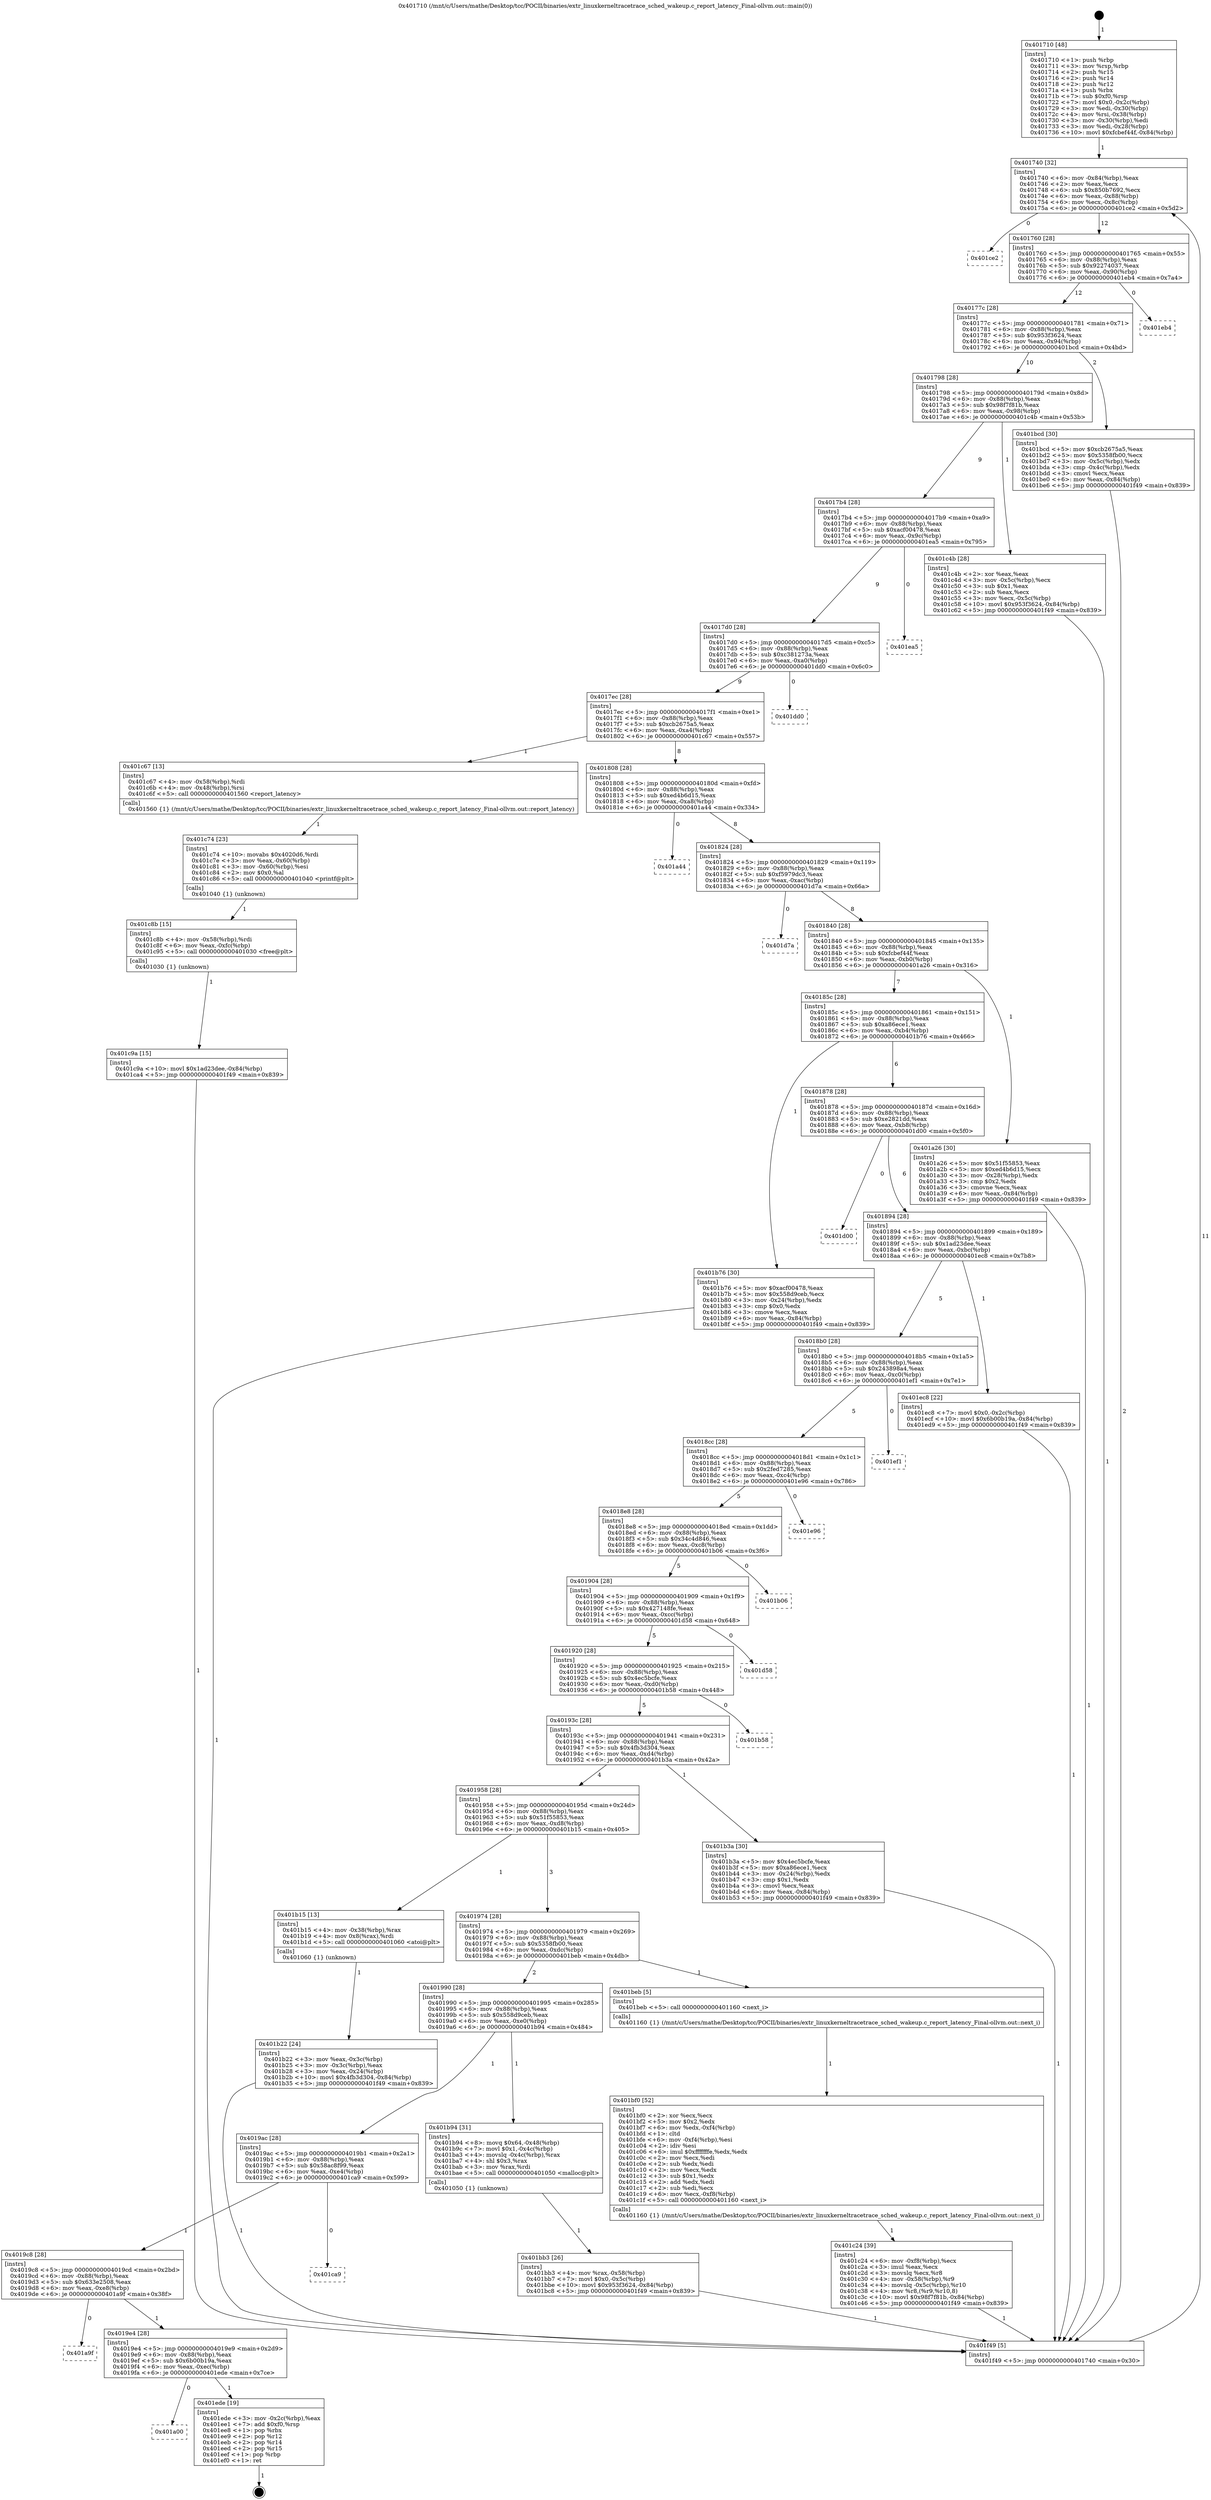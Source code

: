 digraph "0x401710" {
  label = "0x401710 (/mnt/c/Users/mathe/Desktop/tcc/POCII/binaries/extr_linuxkerneltracetrace_sched_wakeup.c_report_latency_Final-ollvm.out::main(0))"
  labelloc = "t"
  node[shape=record]

  Entry [label="",width=0.3,height=0.3,shape=circle,fillcolor=black,style=filled]
  "0x401740" [label="{
     0x401740 [32]\l
     | [instrs]\l
     &nbsp;&nbsp;0x401740 \<+6\>: mov -0x84(%rbp),%eax\l
     &nbsp;&nbsp;0x401746 \<+2\>: mov %eax,%ecx\l
     &nbsp;&nbsp;0x401748 \<+6\>: sub $0x850b7692,%ecx\l
     &nbsp;&nbsp;0x40174e \<+6\>: mov %eax,-0x88(%rbp)\l
     &nbsp;&nbsp;0x401754 \<+6\>: mov %ecx,-0x8c(%rbp)\l
     &nbsp;&nbsp;0x40175a \<+6\>: je 0000000000401ce2 \<main+0x5d2\>\l
  }"]
  "0x401ce2" [label="{
     0x401ce2\l
  }", style=dashed]
  "0x401760" [label="{
     0x401760 [28]\l
     | [instrs]\l
     &nbsp;&nbsp;0x401760 \<+5\>: jmp 0000000000401765 \<main+0x55\>\l
     &nbsp;&nbsp;0x401765 \<+6\>: mov -0x88(%rbp),%eax\l
     &nbsp;&nbsp;0x40176b \<+5\>: sub $0x92274037,%eax\l
     &nbsp;&nbsp;0x401770 \<+6\>: mov %eax,-0x90(%rbp)\l
     &nbsp;&nbsp;0x401776 \<+6\>: je 0000000000401eb4 \<main+0x7a4\>\l
  }"]
  Exit [label="",width=0.3,height=0.3,shape=circle,fillcolor=black,style=filled,peripheries=2]
  "0x401eb4" [label="{
     0x401eb4\l
  }", style=dashed]
  "0x40177c" [label="{
     0x40177c [28]\l
     | [instrs]\l
     &nbsp;&nbsp;0x40177c \<+5\>: jmp 0000000000401781 \<main+0x71\>\l
     &nbsp;&nbsp;0x401781 \<+6\>: mov -0x88(%rbp),%eax\l
     &nbsp;&nbsp;0x401787 \<+5\>: sub $0x953f3624,%eax\l
     &nbsp;&nbsp;0x40178c \<+6\>: mov %eax,-0x94(%rbp)\l
     &nbsp;&nbsp;0x401792 \<+6\>: je 0000000000401bcd \<main+0x4bd\>\l
  }"]
  "0x401a00" [label="{
     0x401a00\l
  }", style=dashed]
  "0x401bcd" [label="{
     0x401bcd [30]\l
     | [instrs]\l
     &nbsp;&nbsp;0x401bcd \<+5\>: mov $0xcb2675a5,%eax\l
     &nbsp;&nbsp;0x401bd2 \<+5\>: mov $0x5358fb00,%ecx\l
     &nbsp;&nbsp;0x401bd7 \<+3\>: mov -0x5c(%rbp),%edx\l
     &nbsp;&nbsp;0x401bda \<+3\>: cmp -0x4c(%rbp),%edx\l
     &nbsp;&nbsp;0x401bdd \<+3\>: cmovl %ecx,%eax\l
     &nbsp;&nbsp;0x401be0 \<+6\>: mov %eax,-0x84(%rbp)\l
     &nbsp;&nbsp;0x401be6 \<+5\>: jmp 0000000000401f49 \<main+0x839\>\l
  }"]
  "0x401798" [label="{
     0x401798 [28]\l
     | [instrs]\l
     &nbsp;&nbsp;0x401798 \<+5\>: jmp 000000000040179d \<main+0x8d\>\l
     &nbsp;&nbsp;0x40179d \<+6\>: mov -0x88(%rbp),%eax\l
     &nbsp;&nbsp;0x4017a3 \<+5\>: sub $0x98f7f81b,%eax\l
     &nbsp;&nbsp;0x4017a8 \<+6\>: mov %eax,-0x98(%rbp)\l
     &nbsp;&nbsp;0x4017ae \<+6\>: je 0000000000401c4b \<main+0x53b\>\l
  }"]
  "0x401ede" [label="{
     0x401ede [19]\l
     | [instrs]\l
     &nbsp;&nbsp;0x401ede \<+3\>: mov -0x2c(%rbp),%eax\l
     &nbsp;&nbsp;0x401ee1 \<+7\>: add $0xf0,%rsp\l
     &nbsp;&nbsp;0x401ee8 \<+1\>: pop %rbx\l
     &nbsp;&nbsp;0x401ee9 \<+2\>: pop %r12\l
     &nbsp;&nbsp;0x401eeb \<+2\>: pop %r14\l
     &nbsp;&nbsp;0x401eed \<+2\>: pop %r15\l
     &nbsp;&nbsp;0x401eef \<+1\>: pop %rbp\l
     &nbsp;&nbsp;0x401ef0 \<+1\>: ret\l
  }"]
  "0x401c4b" [label="{
     0x401c4b [28]\l
     | [instrs]\l
     &nbsp;&nbsp;0x401c4b \<+2\>: xor %eax,%eax\l
     &nbsp;&nbsp;0x401c4d \<+3\>: mov -0x5c(%rbp),%ecx\l
     &nbsp;&nbsp;0x401c50 \<+3\>: sub $0x1,%eax\l
     &nbsp;&nbsp;0x401c53 \<+2\>: sub %eax,%ecx\l
     &nbsp;&nbsp;0x401c55 \<+3\>: mov %ecx,-0x5c(%rbp)\l
     &nbsp;&nbsp;0x401c58 \<+10\>: movl $0x953f3624,-0x84(%rbp)\l
     &nbsp;&nbsp;0x401c62 \<+5\>: jmp 0000000000401f49 \<main+0x839\>\l
  }"]
  "0x4017b4" [label="{
     0x4017b4 [28]\l
     | [instrs]\l
     &nbsp;&nbsp;0x4017b4 \<+5\>: jmp 00000000004017b9 \<main+0xa9\>\l
     &nbsp;&nbsp;0x4017b9 \<+6\>: mov -0x88(%rbp),%eax\l
     &nbsp;&nbsp;0x4017bf \<+5\>: sub $0xacf00478,%eax\l
     &nbsp;&nbsp;0x4017c4 \<+6\>: mov %eax,-0x9c(%rbp)\l
     &nbsp;&nbsp;0x4017ca \<+6\>: je 0000000000401ea5 \<main+0x795\>\l
  }"]
  "0x4019e4" [label="{
     0x4019e4 [28]\l
     | [instrs]\l
     &nbsp;&nbsp;0x4019e4 \<+5\>: jmp 00000000004019e9 \<main+0x2d9\>\l
     &nbsp;&nbsp;0x4019e9 \<+6\>: mov -0x88(%rbp),%eax\l
     &nbsp;&nbsp;0x4019ef \<+5\>: sub $0x6b00b19a,%eax\l
     &nbsp;&nbsp;0x4019f4 \<+6\>: mov %eax,-0xec(%rbp)\l
     &nbsp;&nbsp;0x4019fa \<+6\>: je 0000000000401ede \<main+0x7ce\>\l
  }"]
  "0x401ea5" [label="{
     0x401ea5\l
  }", style=dashed]
  "0x4017d0" [label="{
     0x4017d0 [28]\l
     | [instrs]\l
     &nbsp;&nbsp;0x4017d0 \<+5\>: jmp 00000000004017d5 \<main+0xc5\>\l
     &nbsp;&nbsp;0x4017d5 \<+6\>: mov -0x88(%rbp),%eax\l
     &nbsp;&nbsp;0x4017db \<+5\>: sub $0xc381273a,%eax\l
     &nbsp;&nbsp;0x4017e0 \<+6\>: mov %eax,-0xa0(%rbp)\l
     &nbsp;&nbsp;0x4017e6 \<+6\>: je 0000000000401dd0 \<main+0x6c0\>\l
  }"]
  "0x401a9f" [label="{
     0x401a9f\l
  }", style=dashed]
  "0x401dd0" [label="{
     0x401dd0\l
  }", style=dashed]
  "0x4017ec" [label="{
     0x4017ec [28]\l
     | [instrs]\l
     &nbsp;&nbsp;0x4017ec \<+5\>: jmp 00000000004017f1 \<main+0xe1\>\l
     &nbsp;&nbsp;0x4017f1 \<+6\>: mov -0x88(%rbp),%eax\l
     &nbsp;&nbsp;0x4017f7 \<+5\>: sub $0xcb2675a5,%eax\l
     &nbsp;&nbsp;0x4017fc \<+6\>: mov %eax,-0xa4(%rbp)\l
     &nbsp;&nbsp;0x401802 \<+6\>: je 0000000000401c67 \<main+0x557\>\l
  }"]
  "0x4019c8" [label="{
     0x4019c8 [28]\l
     | [instrs]\l
     &nbsp;&nbsp;0x4019c8 \<+5\>: jmp 00000000004019cd \<main+0x2bd\>\l
     &nbsp;&nbsp;0x4019cd \<+6\>: mov -0x88(%rbp),%eax\l
     &nbsp;&nbsp;0x4019d3 \<+5\>: sub $0x633e2508,%eax\l
     &nbsp;&nbsp;0x4019d8 \<+6\>: mov %eax,-0xe8(%rbp)\l
     &nbsp;&nbsp;0x4019de \<+6\>: je 0000000000401a9f \<main+0x38f\>\l
  }"]
  "0x401c67" [label="{
     0x401c67 [13]\l
     | [instrs]\l
     &nbsp;&nbsp;0x401c67 \<+4\>: mov -0x58(%rbp),%rdi\l
     &nbsp;&nbsp;0x401c6b \<+4\>: mov -0x48(%rbp),%rsi\l
     &nbsp;&nbsp;0x401c6f \<+5\>: call 0000000000401560 \<report_latency\>\l
     | [calls]\l
     &nbsp;&nbsp;0x401560 \{1\} (/mnt/c/Users/mathe/Desktop/tcc/POCII/binaries/extr_linuxkerneltracetrace_sched_wakeup.c_report_latency_Final-ollvm.out::report_latency)\l
  }"]
  "0x401808" [label="{
     0x401808 [28]\l
     | [instrs]\l
     &nbsp;&nbsp;0x401808 \<+5\>: jmp 000000000040180d \<main+0xfd\>\l
     &nbsp;&nbsp;0x40180d \<+6\>: mov -0x88(%rbp),%eax\l
     &nbsp;&nbsp;0x401813 \<+5\>: sub $0xed4b6d15,%eax\l
     &nbsp;&nbsp;0x401818 \<+6\>: mov %eax,-0xa8(%rbp)\l
     &nbsp;&nbsp;0x40181e \<+6\>: je 0000000000401a44 \<main+0x334\>\l
  }"]
  "0x401ca9" [label="{
     0x401ca9\l
  }", style=dashed]
  "0x401a44" [label="{
     0x401a44\l
  }", style=dashed]
  "0x401824" [label="{
     0x401824 [28]\l
     | [instrs]\l
     &nbsp;&nbsp;0x401824 \<+5\>: jmp 0000000000401829 \<main+0x119\>\l
     &nbsp;&nbsp;0x401829 \<+6\>: mov -0x88(%rbp),%eax\l
     &nbsp;&nbsp;0x40182f \<+5\>: sub $0xf5979dc3,%eax\l
     &nbsp;&nbsp;0x401834 \<+6\>: mov %eax,-0xac(%rbp)\l
     &nbsp;&nbsp;0x40183a \<+6\>: je 0000000000401d7a \<main+0x66a\>\l
  }"]
  "0x401c9a" [label="{
     0x401c9a [15]\l
     | [instrs]\l
     &nbsp;&nbsp;0x401c9a \<+10\>: movl $0x1ad23dee,-0x84(%rbp)\l
     &nbsp;&nbsp;0x401ca4 \<+5\>: jmp 0000000000401f49 \<main+0x839\>\l
  }"]
  "0x401d7a" [label="{
     0x401d7a\l
  }", style=dashed]
  "0x401840" [label="{
     0x401840 [28]\l
     | [instrs]\l
     &nbsp;&nbsp;0x401840 \<+5\>: jmp 0000000000401845 \<main+0x135\>\l
     &nbsp;&nbsp;0x401845 \<+6\>: mov -0x88(%rbp),%eax\l
     &nbsp;&nbsp;0x40184b \<+5\>: sub $0xfcbef44f,%eax\l
     &nbsp;&nbsp;0x401850 \<+6\>: mov %eax,-0xb0(%rbp)\l
     &nbsp;&nbsp;0x401856 \<+6\>: je 0000000000401a26 \<main+0x316\>\l
  }"]
  "0x401c8b" [label="{
     0x401c8b [15]\l
     | [instrs]\l
     &nbsp;&nbsp;0x401c8b \<+4\>: mov -0x58(%rbp),%rdi\l
     &nbsp;&nbsp;0x401c8f \<+6\>: mov %eax,-0xfc(%rbp)\l
     &nbsp;&nbsp;0x401c95 \<+5\>: call 0000000000401030 \<free@plt\>\l
     | [calls]\l
     &nbsp;&nbsp;0x401030 \{1\} (unknown)\l
  }"]
  "0x401a26" [label="{
     0x401a26 [30]\l
     | [instrs]\l
     &nbsp;&nbsp;0x401a26 \<+5\>: mov $0x51f55853,%eax\l
     &nbsp;&nbsp;0x401a2b \<+5\>: mov $0xed4b6d15,%ecx\l
     &nbsp;&nbsp;0x401a30 \<+3\>: mov -0x28(%rbp),%edx\l
     &nbsp;&nbsp;0x401a33 \<+3\>: cmp $0x2,%edx\l
     &nbsp;&nbsp;0x401a36 \<+3\>: cmovne %ecx,%eax\l
     &nbsp;&nbsp;0x401a39 \<+6\>: mov %eax,-0x84(%rbp)\l
     &nbsp;&nbsp;0x401a3f \<+5\>: jmp 0000000000401f49 \<main+0x839\>\l
  }"]
  "0x40185c" [label="{
     0x40185c [28]\l
     | [instrs]\l
     &nbsp;&nbsp;0x40185c \<+5\>: jmp 0000000000401861 \<main+0x151\>\l
     &nbsp;&nbsp;0x401861 \<+6\>: mov -0x88(%rbp),%eax\l
     &nbsp;&nbsp;0x401867 \<+5\>: sub $0xa86ece1,%eax\l
     &nbsp;&nbsp;0x40186c \<+6\>: mov %eax,-0xb4(%rbp)\l
     &nbsp;&nbsp;0x401872 \<+6\>: je 0000000000401b76 \<main+0x466\>\l
  }"]
  "0x401f49" [label="{
     0x401f49 [5]\l
     | [instrs]\l
     &nbsp;&nbsp;0x401f49 \<+5\>: jmp 0000000000401740 \<main+0x30\>\l
  }"]
  "0x401710" [label="{
     0x401710 [48]\l
     | [instrs]\l
     &nbsp;&nbsp;0x401710 \<+1\>: push %rbp\l
     &nbsp;&nbsp;0x401711 \<+3\>: mov %rsp,%rbp\l
     &nbsp;&nbsp;0x401714 \<+2\>: push %r15\l
     &nbsp;&nbsp;0x401716 \<+2\>: push %r14\l
     &nbsp;&nbsp;0x401718 \<+2\>: push %r12\l
     &nbsp;&nbsp;0x40171a \<+1\>: push %rbx\l
     &nbsp;&nbsp;0x40171b \<+7\>: sub $0xf0,%rsp\l
     &nbsp;&nbsp;0x401722 \<+7\>: movl $0x0,-0x2c(%rbp)\l
     &nbsp;&nbsp;0x401729 \<+3\>: mov %edi,-0x30(%rbp)\l
     &nbsp;&nbsp;0x40172c \<+4\>: mov %rsi,-0x38(%rbp)\l
     &nbsp;&nbsp;0x401730 \<+3\>: mov -0x30(%rbp),%edi\l
     &nbsp;&nbsp;0x401733 \<+3\>: mov %edi,-0x28(%rbp)\l
     &nbsp;&nbsp;0x401736 \<+10\>: movl $0xfcbef44f,-0x84(%rbp)\l
  }"]
  "0x401c74" [label="{
     0x401c74 [23]\l
     | [instrs]\l
     &nbsp;&nbsp;0x401c74 \<+10\>: movabs $0x4020d6,%rdi\l
     &nbsp;&nbsp;0x401c7e \<+3\>: mov %eax,-0x60(%rbp)\l
     &nbsp;&nbsp;0x401c81 \<+3\>: mov -0x60(%rbp),%esi\l
     &nbsp;&nbsp;0x401c84 \<+2\>: mov $0x0,%al\l
     &nbsp;&nbsp;0x401c86 \<+5\>: call 0000000000401040 \<printf@plt\>\l
     | [calls]\l
     &nbsp;&nbsp;0x401040 \{1\} (unknown)\l
  }"]
  "0x401b76" [label="{
     0x401b76 [30]\l
     | [instrs]\l
     &nbsp;&nbsp;0x401b76 \<+5\>: mov $0xacf00478,%eax\l
     &nbsp;&nbsp;0x401b7b \<+5\>: mov $0x558d9ceb,%ecx\l
     &nbsp;&nbsp;0x401b80 \<+3\>: mov -0x24(%rbp),%edx\l
     &nbsp;&nbsp;0x401b83 \<+3\>: cmp $0x0,%edx\l
     &nbsp;&nbsp;0x401b86 \<+3\>: cmove %ecx,%eax\l
     &nbsp;&nbsp;0x401b89 \<+6\>: mov %eax,-0x84(%rbp)\l
     &nbsp;&nbsp;0x401b8f \<+5\>: jmp 0000000000401f49 \<main+0x839\>\l
  }"]
  "0x401878" [label="{
     0x401878 [28]\l
     | [instrs]\l
     &nbsp;&nbsp;0x401878 \<+5\>: jmp 000000000040187d \<main+0x16d\>\l
     &nbsp;&nbsp;0x40187d \<+6\>: mov -0x88(%rbp),%eax\l
     &nbsp;&nbsp;0x401883 \<+5\>: sub $0xe2821dd,%eax\l
     &nbsp;&nbsp;0x401888 \<+6\>: mov %eax,-0xb8(%rbp)\l
     &nbsp;&nbsp;0x40188e \<+6\>: je 0000000000401d00 \<main+0x5f0\>\l
  }"]
  "0x401c24" [label="{
     0x401c24 [39]\l
     | [instrs]\l
     &nbsp;&nbsp;0x401c24 \<+6\>: mov -0xf8(%rbp),%ecx\l
     &nbsp;&nbsp;0x401c2a \<+3\>: imul %eax,%ecx\l
     &nbsp;&nbsp;0x401c2d \<+3\>: movslq %ecx,%r8\l
     &nbsp;&nbsp;0x401c30 \<+4\>: mov -0x58(%rbp),%r9\l
     &nbsp;&nbsp;0x401c34 \<+4\>: movslq -0x5c(%rbp),%r10\l
     &nbsp;&nbsp;0x401c38 \<+4\>: mov %r8,(%r9,%r10,8)\l
     &nbsp;&nbsp;0x401c3c \<+10\>: movl $0x98f7f81b,-0x84(%rbp)\l
     &nbsp;&nbsp;0x401c46 \<+5\>: jmp 0000000000401f49 \<main+0x839\>\l
  }"]
  "0x401d00" [label="{
     0x401d00\l
  }", style=dashed]
  "0x401894" [label="{
     0x401894 [28]\l
     | [instrs]\l
     &nbsp;&nbsp;0x401894 \<+5\>: jmp 0000000000401899 \<main+0x189\>\l
     &nbsp;&nbsp;0x401899 \<+6\>: mov -0x88(%rbp),%eax\l
     &nbsp;&nbsp;0x40189f \<+5\>: sub $0x1ad23dee,%eax\l
     &nbsp;&nbsp;0x4018a4 \<+6\>: mov %eax,-0xbc(%rbp)\l
     &nbsp;&nbsp;0x4018aa \<+6\>: je 0000000000401ec8 \<main+0x7b8\>\l
  }"]
  "0x401bf0" [label="{
     0x401bf0 [52]\l
     | [instrs]\l
     &nbsp;&nbsp;0x401bf0 \<+2\>: xor %ecx,%ecx\l
     &nbsp;&nbsp;0x401bf2 \<+5\>: mov $0x2,%edx\l
     &nbsp;&nbsp;0x401bf7 \<+6\>: mov %edx,-0xf4(%rbp)\l
     &nbsp;&nbsp;0x401bfd \<+1\>: cltd\l
     &nbsp;&nbsp;0x401bfe \<+6\>: mov -0xf4(%rbp),%esi\l
     &nbsp;&nbsp;0x401c04 \<+2\>: idiv %esi\l
     &nbsp;&nbsp;0x401c06 \<+6\>: imul $0xfffffffe,%edx,%edx\l
     &nbsp;&nbsp;0x401c0c \<+2\>: mov %ecx,%edi\l
     &nbsp;&nbsp;0x401c0e \<+2\>: sub %edx,%edi\l
     &nbsp;&nbsp;0x401c10 \<+2\>: mov %ecx,%edx\l
     &nbsp;&nbsp;0x401c12 \<+3\>: sub $0x1,%edx\l
     &nbsp;&nbsp;0x401c15 \<+2\>: add %edx,%edi\l
     &nbsp;&nbsp;0x401c17 \<+2\>: sub %edi,%ecx\l
     &nbsp;&nbsp;0x401c19 \<+6\>: mov %ecx,-0xf8(%rbp)\l
     &nbsp;&nbsp;0x401c1f \<+5\>: call 0000000000401160 \<next_i\>\l
     | [calls]\l
     &nbsp;&nbsp;0x401160 \{1\} (/mnt/c/Users/mathe/Desktop/tcc/POCII/binaries/extr_linuxkerneltracetrace_sched_wakeup.c_report_latency_Final-ollvm.out::next_i)\l
  }"]
  "0x401ec8" [label="{
     0x401ec8 [22]\l
     | [instrs]\l
     &nbsp;&nbsp;0x401ec8 \<+7\>: movl $0x0,-0x2c(%rbp)\l
     &nbsp;&nbsp;0x401ecf \<+10\>: movl $0x6b00b19a,-0x84(%rbp)\l
     &nbsp;&nbsp;0x401ed9 \<+5\>: jmp 0000000000401f49 \<main+0x839\>\l
  }"]
  "0x4018b0" [label="{
     0x4018b0 [28]\l
     | [instrs]\l
     &nbsp;&nbsp;0x4018b0 \<+5\>: jmp 00000000004018b5 \<main+0x1a5\>\l
     &nbsp;&nbsp;0x4018b5 \<+6\>: mov -0x88(%rbp),%eax\l
     &nbsp;&nbsp;0x4018bb \<+5\>: sub $0x243898a4,%eax\l
     &nbsp;&nbsp;0x4018c0 \<+6\>: mov %eax,-0xc0(%rbp)\l
     &nbsp;&nbsp;0x4018c6 \<+6\>: je 0000000000401ef1 \<main+0x7e1\>\l
  }"]
  "0x401bb3" [label="{
     0x401bb3 [26]\l
     | [instrs]\l
     &nbsp;&nbsp;0x401bb3 \<+4\>: mov %rax,-0x58(%rbp)\l
     &nbsp;&nbsp;0x401bb7 \<+7\>: movl $0x0,-0x5c(%rbp)\l
     &nbsp;&nbsp;0x401bbe \<+10\>: movl $0x953f3624,-0x84(%rbp)\l
     &nbsp;&nbsp;0x401bc8 \<+5\>: jmp 0000000000401f49 \<main+0x839\>\l
  }"]
  "0x401ef1" [label="{
     0x401ef1\l
  }", style=dashed]
  "0x4018cc" [label="{
     0x4018cc [28]\l
     | [instrs]\l
     &nbsp;&nbsp;0x4018cc \<+5\>: jmp 00000000004018d1 \<main+0x1c1\>\l
     &nbsp;&nbsp;0x4018d1 \<+6\>: mov -0x88(%rbp),%eax\l
     &nbsp;&nbsp;0x4018d7 \<+5\>: sub $0x2fed7285,%eax\l
     &nbsp;&nbsp;0x4018dc \<+6\>: mov %eax,-0xc4(%rbp)\l
     &nbsp;&nbsp;0x4018e2 \<+6\>: je 0000000000401e96 \<main+0x786\>\l
  }"]
  "0x4019ac" [label="{
     0x4019ac [28]\l
     | [instrs]\l
     &nbsp;&nbsp;0x4019ac \<+5\>: jmp 00000000004019b1 \<main+0x2a1\>\l
     &nbsp;&nbsp;0x4019b1 \<+6\>: mov -0x88(%rbp),%eax\l
     &nbsp;&nbsp;0x4019b7 \<+5\>: sub $0x58ac8f99,%eax\l
     &nbsp;&nbsp;0x4019bc \<+6\>: mov %eax,-0xe4(%rbp)\l
     &nbsp;&nbsp;0x4019c2 \<+6\>: je 0000000000401ca9 \<main+0x599\>\l
  }"]
  "0x401e96" [label="{
     0x401e96\l
  }", style=dashed]
  "0x4018e8" [label="{
     0x4018e8 [28]\l
     | [instrs]\l
     &nbsp;&nbsp;0x4018e8 \<+5\>: jmp 00000000004018ed \<main+0x1dd\>\l
     &nbsp;&nbsp;0x4018ed \<+6\>: mov -0x88(%rbp),%eax\l
     &nbsp;&nbsp;0x4018f3 \<+5\>: sub $0x34c4d846,%eax\l
     &nbsp;&nbsp;0x4018f8 \<+6\>: mov %eax,-0xc8(%rbp)\l
     &nbsp;&nbsp;0x4018fe \<+6\>: je 0000000000401b06 \<main+0x3f6\>\l
  }"]
  "0x401b94" [label="{
     0x401b94 [31]\l
     | [instrs]\l
     &nbsp;&nbsp;0x401b94 \<+8\>: movq $0x64,-0x48(%rbp)\l
     &nbsp;&nbsp;0x401b9c \<+7\>: movl $0x1,-0x4c(%rbp)\l
     &nbsp;&nbsp;0x401ba3 \<+4\>: movslq -0x4c(%rbp),%rax\l
     &nbsp;&nbsp;0x401ba7 \<+4\>: shl $0x3,%rax\l
     &nbsp;&nbsp;0x401bab \<+3\>: mov %rax,%rdi\l
     &nbsp;&nbsp;0x401bae \<+5\>: call 0000000000401050 \<malloc@plt\>\l
     | [calls]\l
     &nbsp;&nbsp;0x401050 \{1\} (unknown)\l
  }"]
  "0x401b06" [label="{
     0x401b06\l
  }", style=dashed]
  "0x401904" [label="{
     0x401904 [28]\l
     | [instrs]\l
     &nbsp;&nbsp;0x401904 \<+5\>: jmp 0000000000401909 \<main+0x1f9\>\l
     &nbsp;&nbsp;0x401909 \<+6\>: mov -0x88(%rbp),%eax\l
     &nbsp;&nbsp;0x40190f \<+5\>: sub $0x427148fe,%eax\l
     &nbsp;&nbsp;0x401914 \<+6\>: mov %eax,-0xcc(%rbp)\l
     &nbsp;&nbsp;0x40191a \<+6\>: je 0000000000401d58 \<main+0x648\>\l
  }"]
  "0x401990" [label="{
     0x401990 [28]\l
     | [instrs]\l
     &nbsp;&nbsp;0x401990 \<+5\>: jmp 0000000000401995 \<main+0x285\>\l
     &nbsp;&nbsp;0x401995 \<+6\>: mov -0x88(%rbp),%eax\l
     &nbsp;&nbsp;0x40199b \<+5\>: sub $0x558d9ceb,%eax\l
     &nbsp;&nbsp;0x4019a0 \<+6\>: mov %eax,-0xe0(%rbp)\l
     &nbsp;&nbsp;0x4019a6 \<+6\>: je 0000000000401b94 \<main+0x484\>\l
  }"]
  "0x401d58" [label="{
     0x401d58\l
  }", style=dashed]
  "0x401920" [label="{
     0x401920 [28]\l
     | [instrs]\l
     &nbsp;&nbsp;0x401920 \<+5\>: jmp 0000000000401925 \<main+0x215\>\l
     &nbsp;&nbsp;0x401925 \<+6\>: mov -0x88(%rbp),%eax\l
     &nbsp;&nbsp;0x40192b \<+5\>: sub $0x4ec5bcfe,%eax\l
     &nbsp;&nbsp;0x401930 \<+6\>: mov %eax,-0xd0(%rbp)\l
     &nbsp;&nbsp;0x401936 \<+6\>: je 0000000000401b58 \<main+0x448\>\l
  }"]
  "0x401beb" [label="{
     0x401beb [5]\l
     | [instrs]\l
     &nbsp;&nbsp;0x401beb \<+5\>: call 0000000000401160 \<next_i\>\l
     | [calls]\l
     &nbsp;&nbsp;0x401160 \{1\} (/mnt/c/Users/mathe/Desktop/tcc/POCII/binaries/extr_linuxkerneltracetrace_sched_wakeup.c_report_latency_Final-ollvm.out::next_i)\l
  }"]
  "0x401b58" [label="{
     0x401b58\l
  }", style=dashed]
  "0x40193c" [label="{
     0x40193c [28]\l
     | [instrs]\l
     &nbsp;&nbsp;0x40193c \<+5\>: jmp 0000000000401941 \<main+0x231\>\l
     &nbsp;&nbsp;0x401941 \<+6\>: mov -0x88(%rbp),%eax\l
     &nbsp;&nbsp;0x401947 \<+5\>: sub $0x4fb3d304,%eax\l
     &nbsp;&nbsp;0x40194c \<+6\>: mov %eax,-0xd4(%rbp)\l
     &nbsp;&nbsp;0x401952 \<+6\>: je 0000000000401b3a \<main+0x42a\>\l
  }"]
  "0x401b22" [label="{
     0x401b22 [24]\l
     | [instrs]\l
     &nbsp;&nbsp;0x401b22 \<+3\>: mov %eax,-0x3c(%rbp)\l
     &nbsp;&nbsp;0x401b25 \<+3\>: mov -0x3c(%rbp),%eax\l
     &nbsp;&nbsp;0x401b28 \<+3\>: mov %eax,-0x24(%rbp)\l
     &nbsp;&nbsp;0x401b2b \<+10\>: movl $0x4fb3d304,-0x84(%rbp)\l
     &nbsp;&nbsp;0x401b35 \<+5\>: jmp 0000000000401f49 \<main+0x839\>\l
  }"]
  "0x401b3a" [label="{
     0x401b3a [30]\l
     | [instrs]\l
     &nbsp;&nbsp;0x401b3a \<+5\>: mov $0x4ec5bcfe,%eax\l
     &nbsp;&nbsp;0x401b3f \<+5\>: mov $0xa86ece1,%ecx\l
     &nbsp;&nbsp;0x401b44 \<+3\>: mov -0x24(%rbp),%edx\l
     &nbsp;&nbsp;0x401b47 \<+3\>: cmp $0x1,%edx\l
     &nbsp;&nbsp;0x401b4a \<+3\>: cmovl %ecx,%eax\l
     &nbsp;&nbsp;0x401b4d \<+6\>: mov %eax,-0x84(%rbp)\l
     &nbsp;&nbsp;0x401b53 \<+5\>: jmp 0000000000401f49 \<main+0x839\>\l
  }"]
  "0x401958" [label="{
     0x401958 [28]\l
     | [instrs]\l
     &nbsp;&nbsp;0x401958 \<+5\>: jmp 000000000040195d \<main+0x24d\>\l
     &nbsp;&nbsp;0x40195d \<+6\>: mov -0x88(%rbp),%eax\l
     &nbsp;&nbsp;0x401963 \<+5\>: sub $0x51f55853,%eax\l
     &nbsp;&nbsp;0x401968 \<+6\>: mov %eax,-0xd8(%rbp)\l
     &nbsp;&nbsp;0x40196e \<+6\>: je 0000000000401b15 \<main+0x405\>\l
  }"]
  "0x401974" [label="{
     0x401974 [28]\l
     | [instrs]\l
     &nbsp;&nbsp;0x401974 \<+5\>: jmp 0000000000401979 \<main+0x269\>\l
     &nbsp;&nbsp;0x401979 \<+6\>: mov -0x88(%rbp),%eax\l
     &nbsp;&nbsp;0x40197f \<+5\>: sub $0x5358fb00,%eax\l
     &nbsp;&nbsp;0x401984 \<+6\>: mov %eax,-0xdc(%rbp)\l
     &nbsp;&nbsp;0x40198a \<+6\>: je 0000000000401beb \<main+0x4db\>\l
  }"]
  "0x401b15" [label="{
     0x401b15 [13]\l
     | [instrs]\l
     &nbsp;&nbsp;0x401b15 \<+4\>: mov -0x38(%rbp),%rax\l
     &nbsp;&nbsp;0x401b19 \<+4\>: mov 0x8(%rax),%rdi\l
     &nbsp;&nbsp;0x401b1d \<+5\>: call 0000000000401060 \<atoi@plt\>\l
     | [calls]\l
     &nbsp;&nbsp;0x401060 \{1\} (unknown)\l
  }"]
  Entry -> "0x401710" [label=" 1"]
  "0x401740" -> "0x401ce2" [label=" 0"]
  "0x401740" -> "0x401760" [label=" 12"]
  "0x401ede" -> Exit [label=" 1"]
  "0x401760" -> "0x401eb4" [label=" 0"]
  "0x401760" -> "0x40177c" [label=" 12"]
  "0x4019e4" -> "0x401a00" [label=" 0"]
  "0x40177c" -> "0x401bcd" [label=" 2"]
  "0x40177c" -> "0x401798" [label=" 10"]
  "0x4019e4" -> "0x401ede" [label=" 1"]
  "0x401798" -> "0x401c4b" [label=" 1"]
  "0x401798" -> "0x4017b4" [label=" 9"]
  "0x4019c8" -> "0x4019e4" [label=" 1"]
  "0x4017b4" -> "0x401ea5" [label=" 0"]
  "0x4017b4" -> "0x4017d0" [label=" 9"]
  "0x4019c8" -> "0x401a9f" [label=" 0"]
  "0x4017d0" -> "0x401dd0" [label=" 0"]
  "0x4017d0" -> "0x4017ec" [label=" 9"]
  "0x4019ac" -> "0x4019c8" [label=" 1"]
  "0x4017ec" -> "0x401c67" [label=" 1"]
  "0x4017ec" -> "0x401808" [label=" 8"]
  "0x4019ac" -> "0x401ca9" [label=" 0"]
  "0x401808" -> "0x401a44" [label=" 0"]
  "0x401808" -> "0x401824" [label=" 8"]
  "0x401ec8" -> "0x401f49" [label=" 1"]
  "0x401824" -> "0x401d7a" [label=" 0"]
  "0x401824" -> "0x401840" [label=" 8"]
  "0x401c9a" -> "0x401f49" [label=" 1"]
  "0x401840" -> "0x401a26" [label=" 1"]
  "0x401840" -> "0x40185c" [label=" 7"]
  "0x401a26" -> "0x401f49" [label=" 1"]
  "0x401710" -> "0x401740" [label=" 1"]
  "0x401f49" -> "0x401740" [label=" 11"]
  "0x401c8b" -> "0x401c9a" [label=" 1"]
  "0x40185c" -> "0x401b76" [label=" 1"]
  "0x40185c" -> "0x401878" [label=" 6"]
  "0x401c74" -> "0x401c8b" [label=" 1"]
  "0x401878" -> "0x401d00" [label=" 0"]
  "0x401878" -> "0x401894" [label=" 6"]
  "0x401c67" -> "0x401c74" [label=" 1"]
  "0x401894" -> "0x401ec8" [label=" 1"]
  "0x401894" -> "0x4018b0" [label=" 5"]
  "0x401c4b" -> "0x401f49" [label=" 1"]
  "0x4018b0" -> "0x401ef1" [label=" 0"]
  "0x4018b0" -> "0x4018cc" [label=" 5"]
  "0x401c24" -> "0x401f49" [label=" 1"]
  "0x4018cc" -> "0x401e96" [label=" 0"]
  "0x4018cc" -> "0x4018e8" [label=" 5"]
  "0x401bf0" -> "0x401c24" [label=" 1"]
  "0x4018e8" -> "0x401b06" [label=" 0"]
  "0x4018e8" -> "0x401904" [label=" 5"]
  "0x401beb" -> "0x401bf0" [label=" 1"]
  "0x401904" -> "0x401d58" [label=" 0"]
  "0x401904" -> "0x401920" [label=" 5"]
  "0x401bb3" -> "0x401f49" [label=" 1"]
  "0x401920" -> "0x401b58" [label=" 0"]
  "0x401920" -> "0x40193c" [label=" 5"]
  "0x401b94" -> "0x401bb3" [label=" 1"]
  "0x40193c" -> "0x401b3a" [label=" 1"]
  "0x40193c" -> "0x401958" [label=" 4"]
  "0x401990" -> "0x401b94" [label=" 1"]
  "0x401958" -> "0x401b15" [label=" 1"]
  "0x401958" -> "0x401974" [label=" 3"]
  "0x401b15" -> "0x401b22" [label=" 1"]
  "0x401b22" -> "0x401f49" [label=" 1"]
  "0x401b3a" -> "0x401f49" [label=" 1"]
  "0x401b76" -> "0x401f49" [label=" 1"]
  "0x401990" -> "0x4019ac" [label=" 1"]
  "0x401974" -> "0x401beb" [label=" 1"]
  "0x401974" -> "0x401990" [label=" 2"]
  "0x401bcd" -> "0x401f49" [label=" 2"]
}
